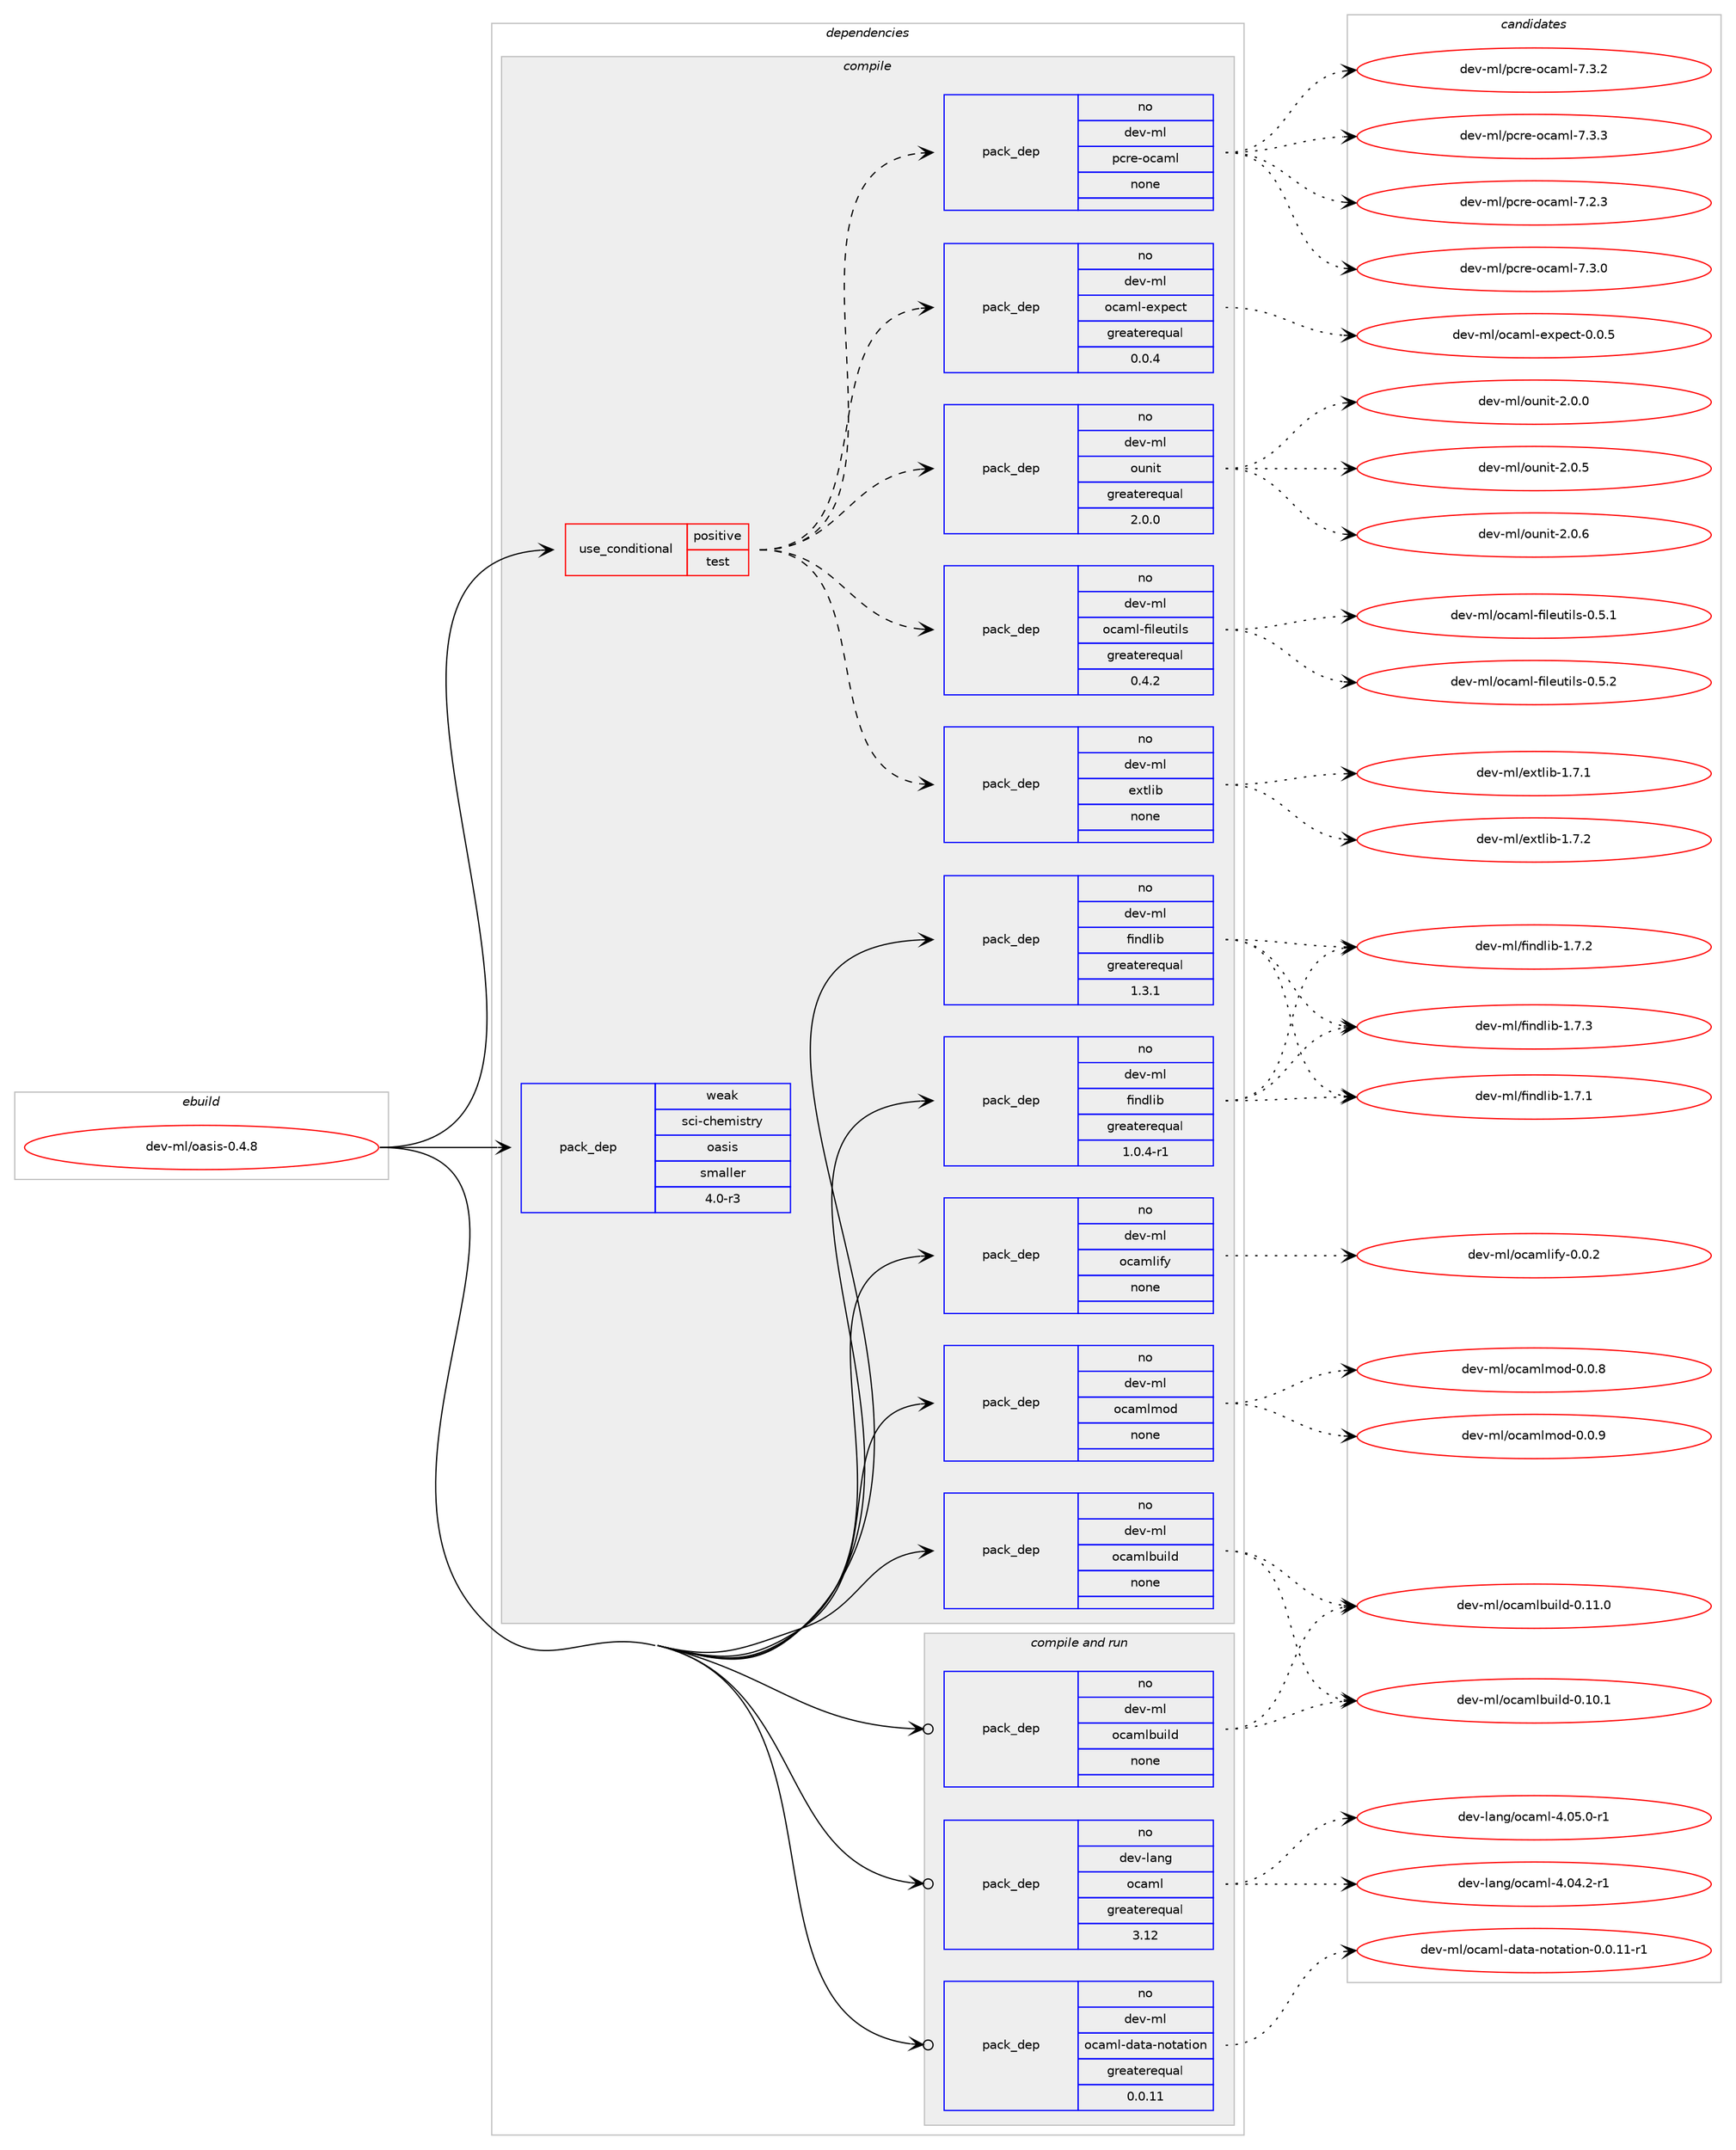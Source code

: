 digraph prolog {

# *************
# Graph options
# *************

newrank=true;
concentrate=true;
compound=true;
graph [rankdir=LR,fontname=Helvetica,fontsize=10,ranksep=1.5];#, ranksep=2.5, nodesep=0.2];
edge  [arrowhead=vee];
node  [fontname=Helvetica,fontsize=10];

# **********
# The ebuild
# **********

subgraph cluster_leftcol {
color=gray;
rank=same;
label=<<i>ebuild</i>>;
id [label="dev-ml/oasis-0.4.8", color=red, width=4, href="../dev-ml/oasis-0.4.8.svg"];
}

# ****************
# The dependencies
# ****************

subgraph cluster_midcol {
color=gray;
label=<<i>dependencies</i>>;
subgraph cluster_compile {
fillcolor="#eeeeee";
style=filled;
label=<<i>compile</i>>;
subgraph cond367543 {
dependency1375170 [label=<<TABLE BORDER="0" CELLBORDER="1" CELLSPACING="0" CELLPADDING="4"><TR><TD ROWSPAN="3" CELLPADDING="10">use_conditional</TD></TR><TR><TD>positive</TD></TR><TR><TD>test</TD></TR></TABLE>>, shape=none, color=red];
subgraph pack984591 {
dependency1375171 [label=<<TABLE BORDER="0" CELLBORDER="1" CELLSPACING="0" CELLPADDING="4" WIDTH="220"><TR><TD ROWSPAN="6" CELLPADDING="30">pack_dep</TD></TR><TR><TD WIDTH="110">no</TD></TR><TR><TD>dev-ml</TD></TR><TR><TD>ocaml-fileutils</TD></TR><TR><TD>greaterequal</TD></TR><TR><TD>0.4.2</TD></TR></TABLE>>, shape=none, color=blue];
}
dependency1375170:e -> dependency1375171:w [weight=20,style="dashed",arrowhead="vee"];
subgraph pack984592 {
dependency1375172 [label=<<TABLE BORDER="0" CELLBORDER="1" CELLSPACING="0" CELLPADDING="4" WIDTH="220"><TR><TD ROWSPAN="6" CELLPADDING="30">pack_dep</TD></TR><TR><TD WIDTH="110">no</TD></TR><TR><TD>dev-ml</TD></TR><TR><TD>ounit</TD></TR><TR><TD>greaterequal</TD></TR><TR><TD>2.0.0</TD></TR></TABLE>>, shape=none, color=blue];
}
dependency1375170:e -> dependency1375172:w [weight=20,style="dashed",arrowhead="vee"];
subgraph pack984593 {
dependency1375173 [label=<<TABLE BORDER="0" CELLBORDER="1" CELLSPACING="0" CELLPADDING="4" WIDTH="220"><TR><TD ROWSPAN="6" CELLPADDING="30">pack_dep</TD></TR><TR><TD WIDTH="110">no</TD></TR><TR><TD>dev-ml</TD></TR><TR><TD>ocaml-expect</TD></TR><TR><TD>greaterequal</TD></TR><TR><TD>0.0.4</TD></TR></TABLE>>, shape=none, color=blue];
}
dependency1375170:e -> dependency1375173:w [weight=20,style="dashed",arrowhead="vee"];
subgraph pack984594 {
dependency1375174 [label=<<TABLE BORDER="0" CELLBORDER="1" CELLSPACING="0" CELLPADDING="4" WIDTH="220"><TR><TD ROWSPAN="6" CELLPADDING="30">pack_dep</TD></TR><TR><TD WIDTH="110">no</TD></TR><TR><TD>dev-ml</TD></TR><TR><TD>pcre-ocaml</TD></TR><TR><TD>none</TD></TR><TR><TD></TD></TR></TABLE>>, shape=none, color=blue];
}
dependency1375170:e -> dependency1375174:w [weight=20,style="dashed",arrowhead="vee"];
subgraph pack984595 {
dependency1375175 [label=<<TABLE BORDER="0" CELLBORDER="1" CELLSPACING="0" CELLPADDING="4" WIDTH="220"><TR><TD ROWSPAN="6" CELLPADDING="30">pack_dep</TD></TR><TR><TD WIDTH="110">no</TD></TR><TR><TD>dev-ml</TD></TR><TR><TD>extlib</TD></TR><TR><TD>none</TD></TR><TR><TD></TD></TR></TABLE>>, shape=none, color=blue];
}
dependency1375170:e -> dependency1375175:w [weight=20,style="dashed",arrowhead="vee"];
}
id:e -> dependency1375170:w [weight=20,style="solid",arrowhead="vee"];
subgraph pack984596 {
dependency1375176 [label=<<TABLE BORDER="0" CELLBORDER="1" CELLSPACING="0" CELLPADDING="4" WIDTH="220"><TR><TD ROWSPAN="6" CELLPADDING="30">pack_dep</TD></TR><TR><TD WIDTH="110">no</TD></TR><TR><TD>dev-ml</TD></TR><TR><TD>findlib</TD></TR><TR><TD>greaterequal</TD></TR><TR><TD>1.0.4-r1</TD></TR></TABLE>>, shape=none, color=blue];
}
id:e -> dependency1375176:w [weight=20,style="solid",arrowhead="vee"];
subgraph pack984597 {
dependency1375177 [label=<<TABLE BORDER="0" CELLBORDER="1" CELLSPACING="0" CELLPADDING="4" WIDTH="220"><TR><TD ROWSPAN="6" CELLPADDING="30">pack_dep</TD></TR><TR><TD WIDTH="110">no</TD></TR><TR><TD>dev-ml</TD></TR><TR><TD>findlib</TD></TR><TR><TD>greaterequal</TD></TR><TR><TD>1.3.1</TD></TR></TABLE>>, shape=none, color=blue];
}
id:e -> dependency1375177:w [weight=20,style="solid",arrowhead="vee"];
subgraph pack984598 {
dependency1375178 [label=<<TABLE BORDER="0" CELLBORDER="1" CELLSPACING="0" CELLPADDING="4" WIDTH="220"><TR><TD ROWSPAN="6" CELLPADDING="30">pack_dep</TD></TR><TR><TD WIDTH="110">no</TD></TR><TR><TD>dev-ml</TD></TR><TR><TD>ocamlbuild</TD></TR><TR><TD>none</TD></TR><TR><TD></TD></TR></TABLE>>, shape=none, color=blue];
}
id:e -> dependency1375178:w [weight=20,style="solid",arrowhead="vee"];
subgraph pack984599 {
dependency1375179 [label=<<TABLE BORDER="0" CELLBORDER="1" CELLSPACING="0" CELLPADDING="4" WIDTH="220"><TR><TD ROWSPAN="6" CELLPADDING="30">pack_dep</TD></TR><TR><TD WIDTH="110">no</TD></TR><TR><TD>dev-ml</TD></TR><TR><TD>ocamlify</TD></TR><TR><TD>none</TD></TR><TR><TD></TD></TR></TABLE>>, shape=none, color=blue];
}
id:e -> dependency1375179:w [weight=20,style="solid",arrowhead="vee"];
subgraph pack984600 {
dependency1375180 [label=<<TABLE BORDER="0" CELLBORDER="1" CELLSPACING="0" CELLPADDING="4" WIDTH="220"><TR><TD ROWSPAN="6" CELLPADDING="30">pack_dep</TD></TR><TR><TD WIDTH="110">no</TD></TR><TR><TD>dev-ml</TD></TR><TR><TD>ocamlmod</TD></TR><TR><TD>none</TD></TR><TR><TD></TD></TR></TABLE>>, shape=none, color=blue];
}
id:e -> dependency1375180:w [weight=20,style="solid",arrowhead="vee"];
subgraph pack984601 {
dependency1375181 [label=<<TABLE BORDER="0" CELLBORDER="1" CELLSPACING="0" CELLPADDING="4" WIDTH="220"><TR><TD ROWSPAN="6" CELLPADDING="30">pack_dep</TD></TR><TR><TD WIDTH="110">weak</TD></TR><TR><TD>sci-chemistry</TD></TR><TR><TD>oasis</TD></TR><TR><TD>smaller</TD></TR><TR><TD>4.0-r3</TD></TR></TABLE>>, shape=none, color=blue];
}
id:e -> dependency1375181:w [weight=20,style="solid",arrowhead="vee"];
}
subgraph cluster_compileandrun {
fillcolor="#eeeeee";
style=filled;
label=<<i>compile and run</i>>;
subgraph pack984602 {
dependency1375182 [label=<<TABLE BORDER="0" CELLBORDER="1" CELLSPACING="0" CELLPADDING="4" WIDTH="220"><TR><TD ROWSPAN="6" CELLPADDING="30">pack_dep</TD></TR><TR><TD WIDTH="110">no</TD></TR><TR><TD>dev-lang</TD></TR><TR><TD>ocaml</TD></TR><TR><TD>greaterequal</TD></TR><TR><TD>3.12</TD></TR></TABLE>>, shape=none, color=blue];
}
id:e -> dependency1375182:w [weight=20,style="solid",arrowhead="odotvee"];
subgraph pack984603 {
dependency1375183 [label=<<TABLE BORDER="0" CELLBORDER="1" CELLSPACING="0" CELLPADDING="4" WIDTH="220"><TR><TD ROWSPAN="6" CELLPADDING="30">pack_dep</TD></TR><TR><TD WIDTH="110">no</TD></TR><TR><TD>dev-ml</TD></TR><TR><TD>ocaml-data-notation</TD></TR><TR><TD>greaterequal</TD></TR><TR><TD>0.0.11</TD></TR></TABLE>>, shape=none, color=blue];
}
id:e -> dependency1375183:w [weight=20,style="solid",arrowhead="odotvee"];
subgraph pack984604 {
dependency1375184 [label=<<TABLE BORDER="0" CELLBORDER="1" CELLSPACING="0" CELLPADDING="4" WIDTH="220"><TR><TD ROWSPAN="6" CELLPADDING="30">pack_dep</TD></TR><TR><TD WIDTH="110">no</TD></TR><TR><TD>dev-ml</TD></TR><TR><TD>ocamlbuild</TD></TR><TR><TD>none</TD></TR><TR><TD></TD></TR></TABLE>>, shape=none, color=blue];
}
id:e -> dependency1375184:w [weight=20,style="solid",arrowhead="odotvee"];
}
subgraph cluster_run {
fillcolor="#eeeeee";
style=filled;
label=<<i>run</i>>;
}
}

# **************
# The candidates
# **************

subgraph cluster_choices {
rank=same;
color=gray;
label=<<i>candidates</i>>;

subgraph choice984591 {
color=black;
nodesep=1;
choice1001011184510910847111999710910845102105108101117116105108115454846534649 [label="dev-ml/ocaml-fileutils-0.5.1", color=red, width=4,href="../dev-ml/ocaml-fileutils-0.5.1.svg"];
choice1001011184510910847111999710910845102105108101117116105108115454846534650 [label="dev-ml/ocaml-fileutils-0.5.2", color=red, width=4,href="../dev-ml/ocaml-fileutils-0.5.2.svg"];
dependency1375171:e -> choice1001011184510910847111999710910845102105108101117116105108115454846534649:w [style=dotted,weight="100"];
dependency1375171:e -> choice1001011184510910847111999710910845102105108101117116105108115454846534650:w [style=dotted,weight="100"];
}
subgraph choice984592 {
color=black;
nodesep=1;
choice1001011184510910847111117110105116455046484648 [label="dev-ml/ounit-2.0.0", color=red, width=4,href="../dev-ml/ounit-2.0.0.svg"];
choice1001011184510910847111117110105116455046484653 [label="dev-ml/ounit-2.0.5", color=red, width=4,href="../dev-ml/ounit-2.0.5.svg"];
choice1001011184510910847111117110105116455046484654 [label="dev-ml/ounit-2.0.6", color=red, width=4,href="../dev-ml/ounit-2.0.6.svg"];
dependency1375172:e -> choice1001011184510910847111117110105116455046484648:w [style=dotted,weight="100"];
dependency1375172:e -> choice1001011184510910847111117110105116455046484653:w [style=dotted,weight="100"];
dependency1375172:e -> choice1001011184510910847111117110105116455046484654:w [style=dotted,weight="100"];
}
subgraph choice984593 {
color=black;
nodesep=1;
choice100101118451091084711199971091084510112011210199116454846484653 [label="dev-ml/ocaml-expect-0.0.5", color=red, width=4,href="../dev-ml/ocaml-expect-0.0.5.svg"];
dependency1375173:e -> choice100101118451091084711199971091084510112011210199116454846484653:w [style=dotted,weight="100"];
}
subgraph choice984594 {
color=black;
nodesep=1;
choice100101118451091084711299114101451119997109108455546504651 [label="dev-ml/pcre-ocaml-7.2.3", color=red, width=4,href="../dev-ml/pcre-ocaml-7.2.3.svg"];
choice100101118451091084711299114101451119997109108455546514648 [label="dev-ml/pcre-ocaml-7.3.0", color=red, width=4,href="../dev-ml/pcre-ocaml-7.3.0.svg"];
choice100101118451091084711299114101451119997109108455546514650 [label="dev-ml/pcre-ocaml-7.3.2", color=red, width=4,href="../dev-ml/pcre-ocaml-7.3.2.svg"];
choice100101118451091084711299114101451119997109108455546514651 [label="dev-ml/pcre-ocaml-7.3.3", color=red, width=4,href="../dev-ml/pcre-ocaml-7.3.3.svg"];
dependency1375174:e -> choice100101118451091084711299114101451119997109108455546504651:w [style=dotted,weight="100"];
dependency1375174:e -> choice100101118451091084711299114101451119997109108455546514648:w [style=dotted,weight="100"];
dependency1375174:e -> choice100101118451091084711299114101451119997109108455546514650:w [style=dotted,weight="100"];
dependency1375174:e -> choice100101118451091084711299114101451119997109108455546514651:w [style=dotted,weight="100"];
}
subgraph choice984595 {
color=black;
nodesep=1;
choice100101118451091084710112011610810598454946554649 [label="dev-ml/extlib-1.7.1", color=red, width=4,href="../dev-ml/extlib-1.7.1.svg"];
choice100101118451091084710112011610810598454946554650 [label="dev-ml/extlib-1.7.2", color=red, width=4,href="../dev-ml/extlib-1.7.2.svg"];
dependency1375175:e -> choice100101118451091084710112011610810598454946554649:w [style=dotted,weight="100"];
dependency1375175:e -> choice100101118451091084710112011610810598454946554650:w [style=dotted,weight="100"];
}
subgraph choice984596 {
color=black;
nodesep=1;
choice100101118451091084710210511010010810598454946554649 [label="dev-ml/findlib-1.7.1", color=red, width=4,href="../dev-ml/findlib-1.7.1.svg"];
choice100101118451091084710210511010010810598454946554650 [label="dev-ml/findlib-1.7.2", color=red, width=4,href="../dev-ml/findlib-1.7.2.svg"];
choice100101118451091084710210511010010810598454946554651 [label="dev-ml/findlib-1.7.3", color=red, width=4,href="../dev-ml/findlib-1.7.3.svg"];
dependency1375176:e -> choice100101118451091084710210511010010810598454946554649:w [style=dotted,weight="100"];
dependency1375176:e -> choice100101118451091084710210511010010810598454946554650:w [style=dotted,weight="100"];
dependency1375176:e -> choice100101118451091084710210511010010810598454946554651:w [style=dotted,weight="100"];
}
subgraph choice984597 {
color=black;
nodesep=1;
choice100101118451091084710210511010010810598454946554649 [label="dev-ml/findlib-1.7.1", color=red, width=4,href="../dev-ml/findlib-1.7.1.svg"];
choice100101118451091084710210511010010810598454946554650 [label="dev-ml/findlib-1.7.2", color=red, width=4,href="../dev-ml/findlib-1.7.2.svg"];
choice100101118451091084710210511010010810598454946554651 [label="dev-ml/findlib-1.7.3", color=red, width=4,href="../dev-ml/findlib-1.7.3.svg"];
dependency1375177:e -> choice100101118451091084710210511010010810598454946554649:w [style=dotted,weight="100"];
dependency1375177:e -> choice100101118451091084710210511010010810598454946554650:w [style=dotted,weight="100"];
dependency1375177:e -> choice100101118451091084710210511010010810598454946554651:w [style=dotted,weight="100"];
}
subgraph choice984598 {
color=black;
nodesep=1;
choice100101118451091084711199971091089811710510810045484649484649 [label="dev-ml/ocamlbuild-0.10.1", color=red, width=4,href="../dev-ml/ocamlbuild-0.10.1.svg"];
choice100101118451091084711199971091089811710510810045484649494648 [label="dev-ml/ocamlbuild-0.11.0", color=red, width=4,href="../dev-ml/ocamlbuild-0.11.0.svg"];
dependency1375178:e -> choice100101118451091084711199971091089811710510810045484649484649:w [style=dotted,weight="100"];
dependency1375178:e -> choice100101118451091084711199971091089811710510810045484649494648:w [style=dotted,weight="100"];
}
subgraph choice984599 {
color=black;
nodesep=1;
choice10010111845109108471119997109108105102121454846484650 [label="dev-ml/ocamlify-0.0.2", color=red, width=4,href="../dev-ml/ocamlify-0.0.2.svg"];
dependency1375179:e -> choice10010111845109108471119997109108105102121454846484650:w [style=dotted,weight="100"];
}
subgraph choice984600 {
color=black;
nodesep=1;
choice10010111845109108471119997109108109111100454846484656 [label="dev-ml/ocamlmod-0.0.8", color=red, width=4,href="../dev-ml/ocamlmod-0.0.8.svg"];
choice10010111845109108471119997109108109111100454846484657 [label="dev-ml/ocamlmod-0.0.9", color=red, width=4,href="../dev-ml/ocamlmod-0.0.9.svg"];
dependency1375180:e -> choice10010111845109108471119997109108109111100454846484656:w [style=dotted,weight="100"];
dependency1375180:e -> choice10010111845109108471119997109108109111100454846484657:w [style=dotted,weight="100"];
}
subgraph choice984601 {
color=black;
nodesep=1;
}
subgraph choice984602 {
color=black;
nodesep=1;
choice1001011184510897110103471119997109108455246485246504511449 [label="dev-lang/ocaml-4.04.2-r1", color=red, width=4,href="../dev-lang/ocaml-4.04.2-r1.svg"];
choice1001011184510897110103471119997109108455246485346484511449 [label="dev-lang/ocaml-4.05.0-r1", color=red, width=4,href="../dev-lang/ocaml-4.05.0-r1.svg"];
dependency1375182:e -> choice1001011184510897110103471119997109108455246485246504511449:w [style=dotted,weight="100"];
dependency1375182:e -> choice1001011184510897110103471119997109108455246485346484511449:w [style=dotted,weight="100"];
}
subgraph choice984603 {
color=black;
nodesep=1;
choice100101118451091084711199971091084510097116974511011111697116105111110454846484649494511449 [label="dev-ml/ocaml-data-notation-0.0.11-r1", color=red, width=4,href="../dev-ml/ocaml-data-notation-0.0.11-r1.svg"];
dependency1375183:e -> choice100101118451091084711199971091084510097116974511011111697116105111110454846484649494511449:w [style=dotted,weight="100"];
}
subgraph choice984604 {
color=black;
nodesep=1;
choice100101118451091084711199971091089811710510810045484649484649 [label="dev-ml/ocamlbuild-0.10.1", color=red, width=4,href="../dev-ml/ocamlbuild-0.10.1.svg"];
choice100101118451091084711199971091089811710510810045484649494648 [label="dev-ml/ocamlbuild-0.11.0", color=red, width=4,href="../dev-ml/ocamlbuild-0.11.0.svg"];
dependency1375184:e -> choice100101118451091084711199971091089811710510810045484649484649:w [style=dotted,weight="100"];
dependency1375184:e -> choice100101118451091084711199971091089811710510810045484649494648:w [style=dotted,weight="100"];
}
}

}
